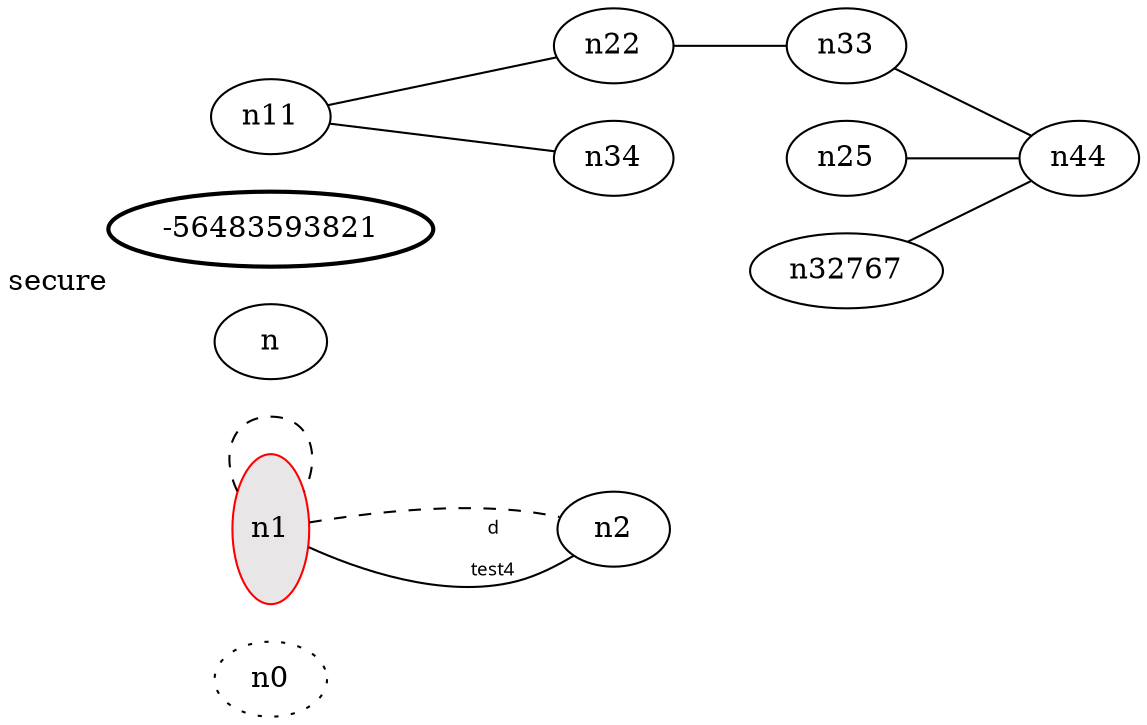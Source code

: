graph test4 {
	rankdir=LR;
	fontcolor=blue; /* c0; c1; c0 -- c1 */
	n0 [style=dotted, fillcolor="#63535824102175512"]; // c2; c3; c2 -- c3
	n1 [height=1, width=1, color=red, fillcolor="#63535824102175512"]; // c2; c3; c2 -- c3
	n1 [height=1, width=0, color=red, style=filled];
	n-56483593821 [style=bold, xlabel="secure"];
	n1 -- n1 -- n2[style=dashed];
	n1 -- n2 [fontname="comic sans", label="d\n\l\G", fon󠀴tcolor=blue, fontsize=9];
	n11 -- n22;
	n11 -- n34;
	n25 -- n44;
	n22 -- n33;
	n32767 -- n44;
	n33 -- n44;
}
